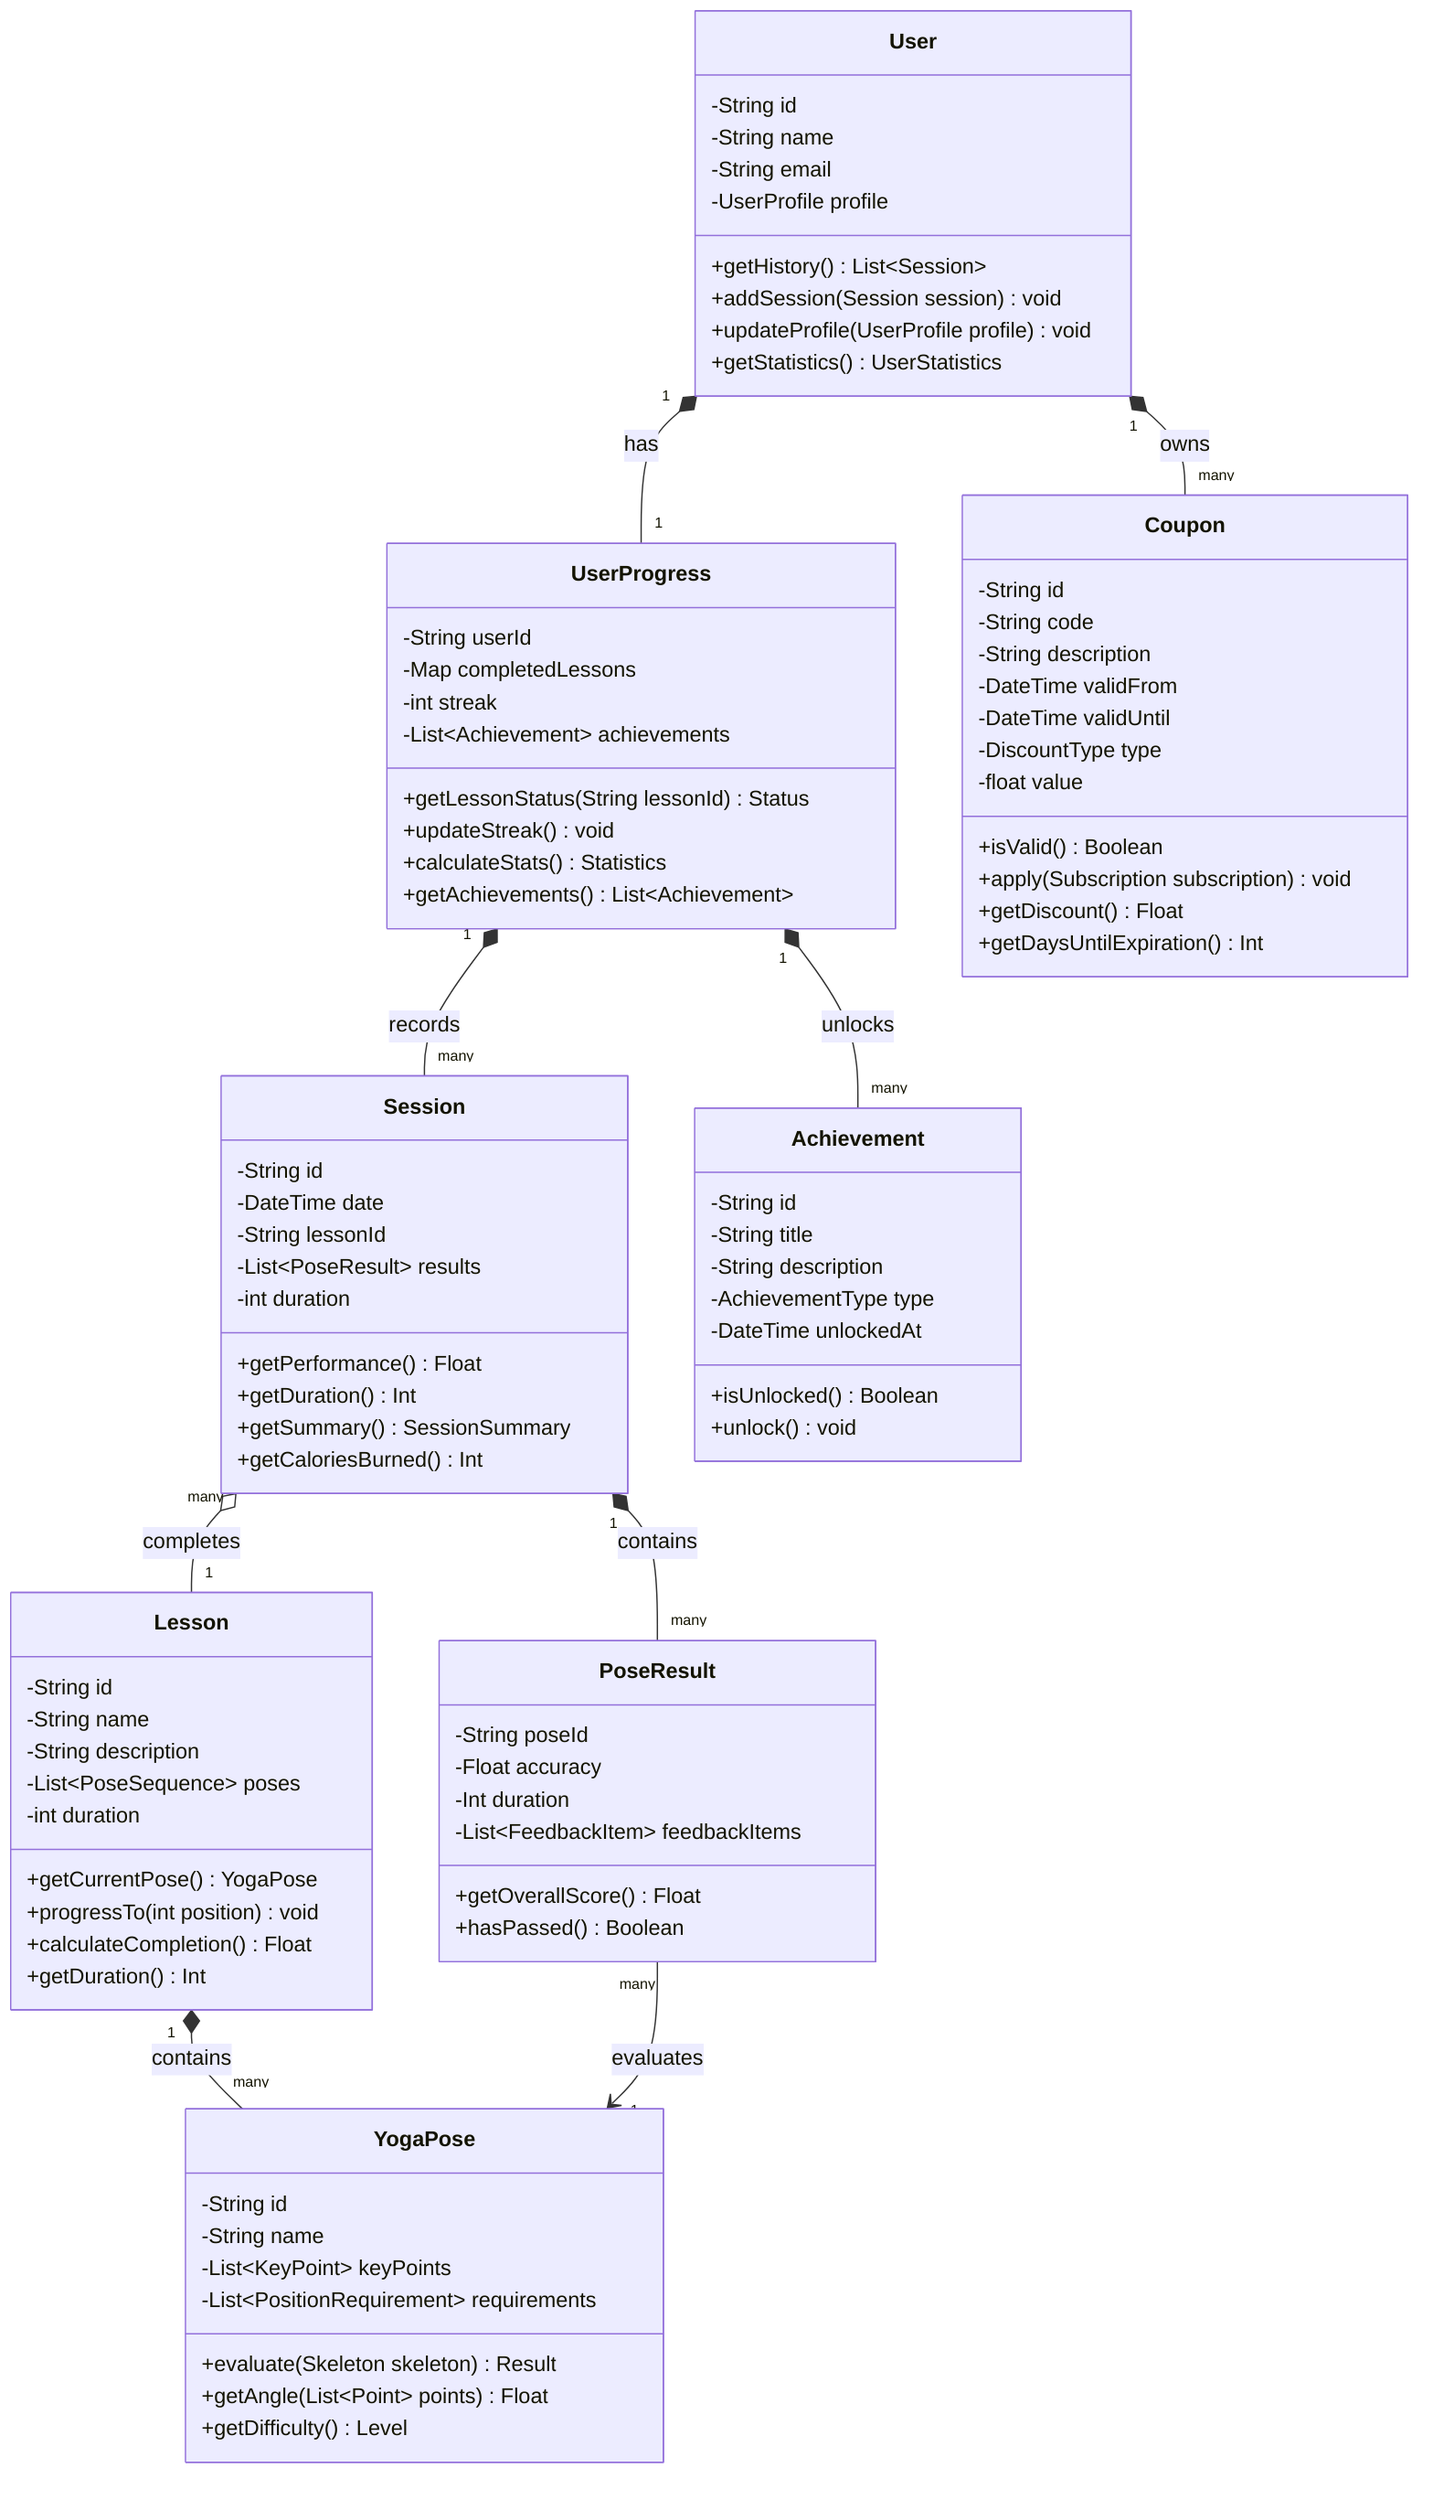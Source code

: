 classDiagram
    %% クラス定義
    class YogaPose {
        -String id
        -String name
        -List~KeyPoint~ keyPoints
        -List~PositionRequirement~ requirements
        +evaluate(Skeleton skeleton) Result
        +getAngle(List~Point~ points) Float
        +getDifficulty() Level
    }
    
    class Lesson {
        -String id
        -String name
        -String description
        -List~PoseSequence~ poses
        -int duration
        +getCurrentPose() YogaPose
        +progressTo(int position) void
        +calculateCompletion() Float
        +getDuration() Int
    }
    
    class User {
        -String id
        -String name
        -String email
        -UserProfile profile
        +getHistory() List~Session~
        +addSession(Session session) void
        +updateProfile(UserProfile profile) void
        +getStatistics() UserStatistics
    }
    
    class UserProgress {
        -String userId
        -Map completedLessons
        -int streak
        -List~Achievement~ achievements
        +getLessonStatus(String lessonId) Status
        +updateStreak() void
        +calculateStats() Statistics
        +getAchievements() List~Achievement~
    }
    
    class Session {
        -String id
        -DateTime date
        -String lessonId
        -List~PoseResult~ results
        -int duration
        +getPerformance() Float
        +getDuration() Int
        +getSummary() SessionSummary
        +getCaloriesBurned() Int
    }
    
    class Coupon {
        -String id
        -String code
        -String description
        -DateTime validFrom
        -DateTime validUntil
        -DiscountType type
        -float value
        +isValid() Boolean
        +apply(Subscription subscription) void
        +getDiscount() Float
        +getDaysUntilExpiration() Int
    }
    
    class PoseResult {
        -String poseId
        -Float accuracy
        -Int duration
        -List~FeedbackItem~ feedbackItems
        +getOverallScore() Float
        +hasPassed() Boolean
    }
    
    class Achievement {
        -String id
        -String title
        -String description
        -AchievementType type
        -DateTime unlockedAt
        +isUnlocked() Boolean
        +unlock() void
    }
    
    %% 関連性
    Lesson "1" *-- "many" YogaPose : contains
    User "1" *-- "1" UserProgress : has
    UserProgress "1" *-- "many" Session : records
    Session "many" o-- "1" Lesson : completes
    User "1" *-- "many" Coupon : owns
    Session "1" *-- "many" PoseResult : contains
    UserProgress "1" *-- "many" Achievement : unlocks
    PoseResult "many" --> "1" YogaPose : evaluates
